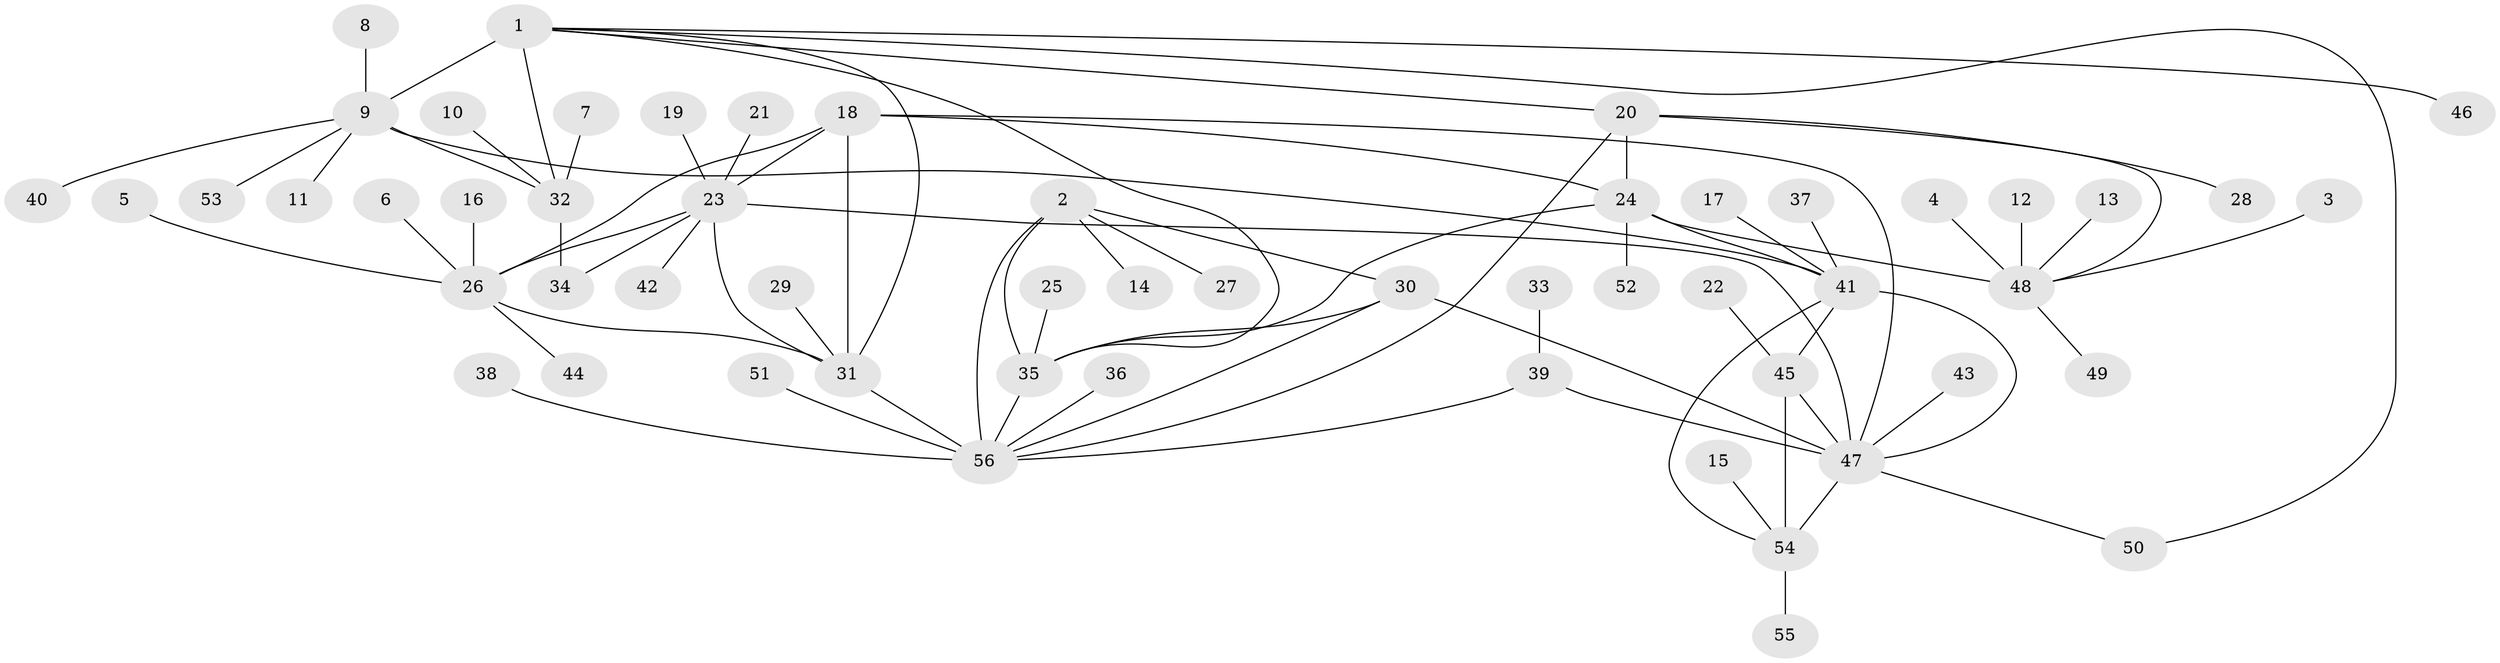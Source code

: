 // original degree distribution, {9: 0.03571428571428571, 8: 0.044642857142857144, 6: 0.03571428571428571, 5: 0.05357142857142857, 12: 0.017857142857142856, 7: 0.008928571428571428, 11: 0.008928571428571428, 10: 0.017857142857142856, 4: 0.017857142857142856, 2: 0.11607142857142858, 1: 0.6160714285714286, 3: 0.026785714285714284}
// Generated by graph-tools (version 1.1) at 2025/37/03/04/25 23:37:44]
// undirected, 56 vertices, 77 edges
graph export_dot {
  node [color=gray90,style=filled];
  1;
  2;
  3;
  4;
  5;
  6;
  7;
  8;
  9;
  10;
  11;
  12;
  13;
  14;
  15;
  16;
  17;
  18;
  19;
  20;
  21;
  22;
  23;
  24;
  25;
  26;
  27;
  28;
  29;
  30;
  31;
  32;
  33;
  34;
  35;
  36;
  37;
  38;
  39;
  40;
  41;
  42;
  43;
  44;
  45;
  46;
  47;
  48;
  49;
  50;
  51;
  52;
  53;
  54;
  55;
  56;
  1 -- 9 [weight=4.0];
  1 -- 20 [weight=1.0];
  1 -- 31 [weight=1.0];
  1 -- 32 [weight=2.0];
  1 -- 35 [weight=1.0];
  1 -- 46 [weight=1.0];
  1 -- 50 [weight=1.0];
  2 -- 14 [weight=1.0];
  2 -- 27 [weight=1.0];
  2 -- 30 [weight=2.0];
  2 -- 35 [weight=2.0];
  2 -- 56 [weight=2.0];
  3 -- 48 [weight=1.0];
  4 -- 48 [weight=1.0];
  5 -- 26 [weight=1.0];
  6 -- 26 [weight=1.0];
  7 -- 32 [weight=1.0];
  8 -- 9 [weight=1.0];
  9 -- 11 [weight=1.0];
  9 -- 32 [weight=2.0];
  9 -- 40 [weight=1.0];
  9 -- 41 [weight=1.0];
  9 -- 53 [weight=1.0];
  10 -- 32 [weight=1.0];
  12 -- 48 [weight=1.0];
  13 -- 48 [weight=1.0];
  15 -- 54 [weight=1.0];
  16 -- 26 [weight=1.0];
  17 -- 41 [weight=1.0];
  18 -- 23 [weight=2.0];
  18 -- 24 [weight=1.0];
  18 -- 26 [weight=2.0];
  18 -- 31 [weight=2.0];
  18 -- 47 [weight=1.0];
  19 -- 23 [weight=1.0];
  20 -- 24 [weight=2.0];
  20 -- 28 [weight=1.0];
  20 -- 48 [weight=2.0];
  20 -- 56 [weight=1.0];
  21 -- 23 [weight=1.0];
  22 -- 45 [weight=1.0];
  23 -- 26 [weight=1.0];
  23 -- 31 [weight=1.0];
  23 -- 34 [weight=1.0];
  23 -- 42 [weight=1.0];
  23 -- 47 [weight=1.0];
  24 -- 35 [weight=1.0];
  24 -- 41 [weight=1.0];
  24 -- 48 [weight=4.0];
  24 -- 52 [weight=1.0];
  25 -- 35 [weight=1.0];
  26 -- 31 [weight=1.0];
  26 -- 44 [weight=1.0];
  29 -- 31 [weight=1.0];
  30 -- 35 [weight=1.0];
  30 -- 47 [weight=1.0];
  30 -- 56 [weight=1.0];
  31 -- 56 [weight=1.0];
  32 -- 34 [weight=1.0];
  33 -- 39 [weight=1.0];
  35 -- 56 [weight=1.0];
  36 -- 56 [weight=1.0];
  37 -- 41 [weight=1.0];
  38 -- 56 [weight=1.0];
  39 -- 47 [weight=1.0];
  39 -- 56 [weight=1.0];
  41 -- 45 [weight=2.0];
  41 -- 47 [weight=1.0];
  41 -- 54 [weight=1.0];
  43 -- 47 [weight=1.0];
  45 -- 47 [weight=2.0];
  45 -- 54 [weight=2.0];
  47 -- 50 [weight=1.0];
  47 -- 54 [weight=1.0];
  48 -- 49 [weight=1.0];
  51 -- 56 [weight=1.0];
  54 -- 55 [weight=1.0];
}
